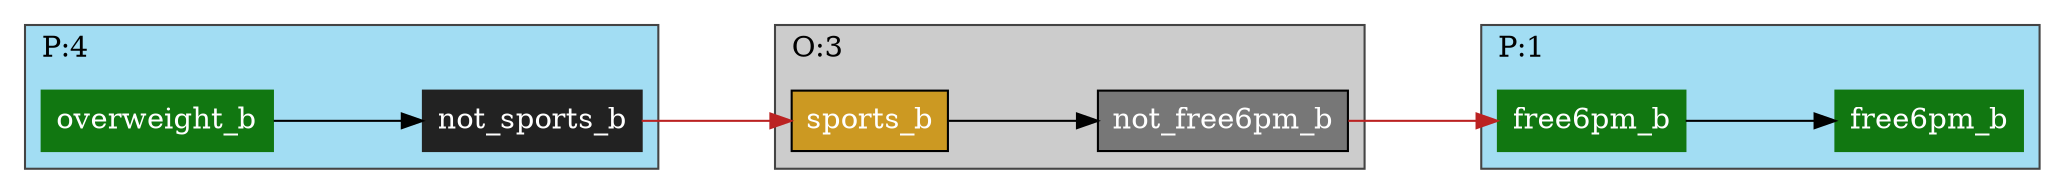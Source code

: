 digraph G {
 
 ratio="fill";
 compound="true";
 ranksep="1";
 rankdir="LR";
 bgcolor="#FFFFFF";
 node [style="filled",shape="box",height="0.4",width="0.6",margin="0.1,0.1"];

 subgraph cluster0 {
  label = "P:1";
  edge [color="#000000"];
  labeljust="l";
  pencolor="#444444";
  style="filled";
  color="#A2DDF3";
  s0_0 [label="free6pm_b",fillcolor="#117711",color="#117711",fontcolor="white"];
  s0_1 [label="free6pm_b",fillcolor="#117711",color="#117711",fontcolor="white"];
  s0_1 -> s0_0;
 }

 edge [color="#BB2222"];

 subgraph cluster1 {
  label = "O:3";
  edge [color="#000000"];
  labeljust="l";
  pencolor="#444444";
  style="filled";
  color="#CCCCCC";
  s1_0 [label="not_free6pm_b",fillcolor="#777777",color="#000000",fontcolor="#FFFFFF"];
  s1_1 [label="sports_b",fillcolor="#CC9922",color="#000000",fontcolor="#FFFFFF"];
  s1_1 -> s1_0;
 }

 edge [color="#BB2222"];
 s1_0 -> s0_1;

 subgraph cluster2 {
  label = "P:4";
  edge [color="#000000"];
  labeljust="l";
  pencolor="#444444";
  style="filled";
  color="#A2DDF3";
  s2_0 [label="not_sports_b",fillcolor="#222222",color="#222222",fontcolor="white"];
  s2_1 [label="overweight_b",fillcolor="#117711",color="#117711",fontcolor="white"];
  s2_1 -> s2_0;
 }

 edge [color="#BB2222"];
 s2_0 -> s1_1;

}
